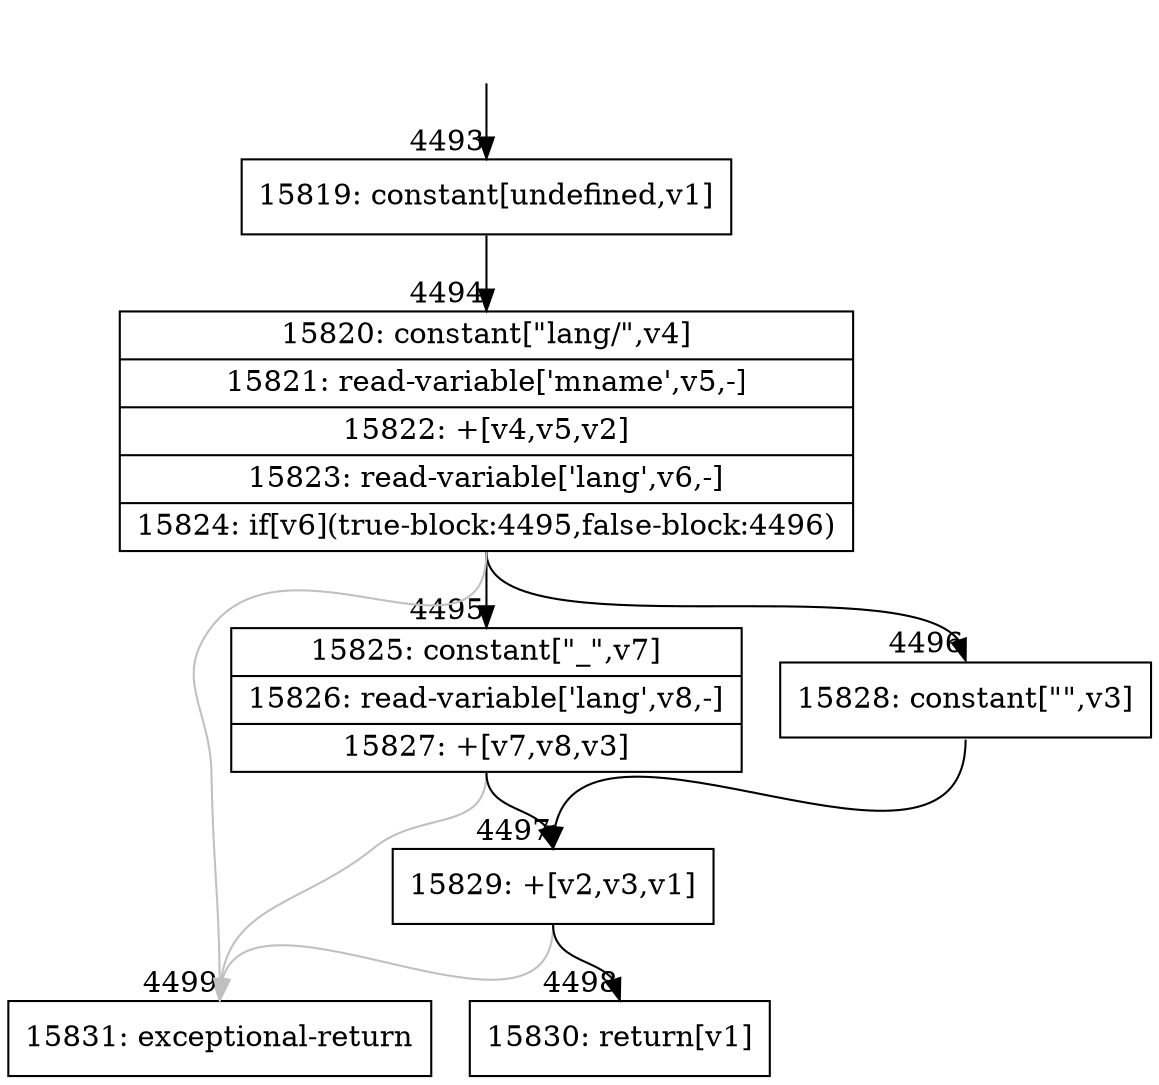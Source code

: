 digraph {
rankdir="TD"
BB_entry206[shape=none,label=""];
BB_entry206 -> BB4493 [tailport=s, headport=n, headlabel="    4493"]
BB4493 [shape=record label="{15819: constant[undefined,v1]}" ] 
BB4493 -> BB4494 [tailport=s, headport=n, headlabel="      4494"]
BB4494 [shape=record label="{15820: constant[\"lang/\",v4]|15821: read-variable['mname',v5,-]|15822: +[v4,v5,v2]|15823: read-variable['lang',v6,-]|15824: if[v6](true-block:4495,false-block:4496)}" ] 
BB4494 -> BB4495 [tailport=s, headport=n, headlabel="      4495"]
BB4494 -> BB4496 [tailport=s, headport=n, headlabel="      4496"]
BB4494 -> BB4499 [tailport=s, headport=n, color=gray, headlabel="      4499"]
BB4495 [shape=record label="{15825: constant[\"_\",v7]|15826: read-variable['lang',v8,-]|15827: +[v7,v8,v3]}" ] 
BB4495 -> BB4497 [tailport=s, headport=n, headlabel="      4497"]
BB4495 -> BB4499 [tailport=s, headport=n, color=gray]
BB4496 [shape=record label="{15828: constant[\"\",v3]}" ] 
BB4496 -> BB4497 [tailport=s, headport=n]
BB4497 [shape=record label="{15829: +[v2,v3,v1]}" ] 
BB4497 -> BB4498 [tailport=s, headport=n, headlabel="      4498"]
BB4497 -> BB4499 [tailport=s, headport=n, color=gray]
BB4498 [shape=record label="{15830: return[v1]}" ] 
BB4499 [shape=record label="{15831: exceptional-return}" ] 
//#$~ 7572
}
